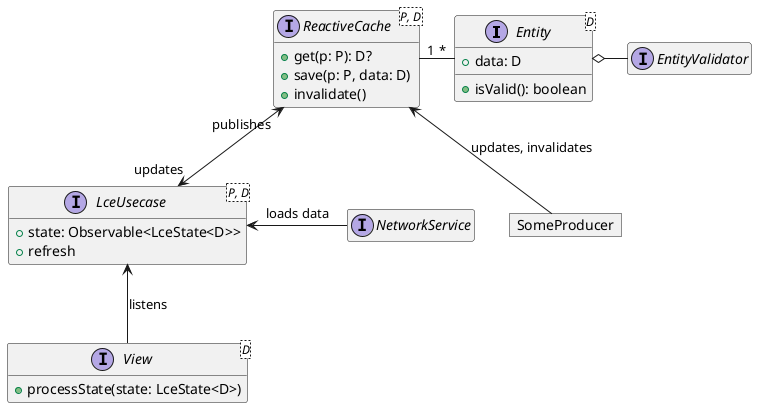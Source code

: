 @startuml
'https://plantuml.com/class-diagram
hide empty members

interface Entity<D> {
    +data: D
    +isValid(): boolean
}
Entity o-right- EntityValidator

interface EntityValidator

interface ReactiveCache<P, D> {
    +get(p: P): D?
    +save(p: P, data: D)
    +invalidate()
}
ReactiveCache "1" -right- "*" Entity

interface NetworkService

interface LceUsecase<P, D> {
    +state: Observable<LceState<D>>
    +refresh
}
LceUsecase "updates" <-up-> "publishes" ReactiveCache
NetworkService -right-> LceUsecase: loads data

interface View<D> {
    +processState(state: LceState<D>)
}
View -up-> LceUsecase: listens

object SomeProducer
SomeProducer -up-> ReactiveCache: updates, invalidates


@enduml